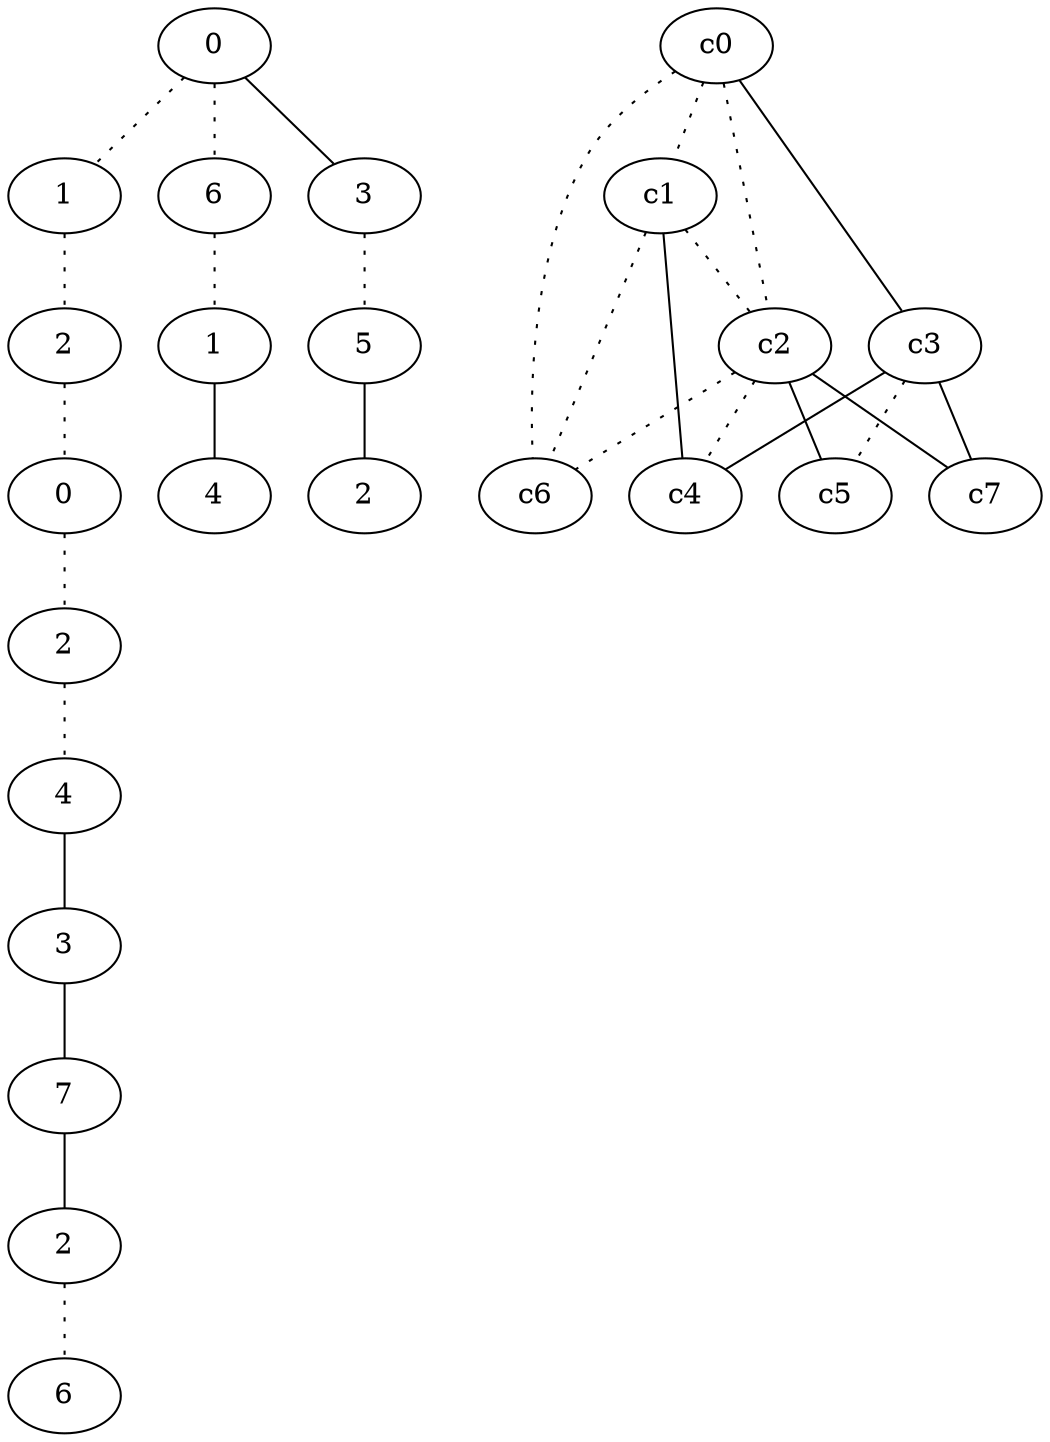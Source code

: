 graph {
a0[label=0];
a1[label=1];
a2[label=2];
a3[label=0];
a4[label=2];
a5[label=4];
a6[label=3];
a7[label=7];
a8[label=2];
a9[label=6];
a10[label=6];
a11[label=1];
a12[label=4];
a13[label=3];
a14[label=5];
a15[label=2];
a0 -- a1 [style=dotted];
a0 -- a10 [style=dotted];
a0 -- a13;
a1 -- a2 [style=dotted];
a2 -- a3 [style=dotted];
a3 -- a4 [style=dotted];
a4 -- a5 [style=dotted];
a5 -- a6;
a6 -- a7;
a7 -- a8;
a8 -- a9 [style=dotted];
a10 -- a11 [style=dotted];
a11 -- a12;
a13 -- a14 [style=dotted];
a14 -- a15;
c0 -- c1 [style=dotted];
c0 -- c2 [style=dotted];
c0 -- c3;
c0 -- c6 [style=dotted];
c1 -- c2 [style=dotted];
c1 -- c4;
c1 -- c6 [style=dotted];
c2 -- c4 [style=dotted];
c2 -- c5;
c2 -- c6 [style=dotted];
c2 -- c7;
c3 -- c4;
c3 -- c5 [style=dotted];
c3 -- c7;
}
